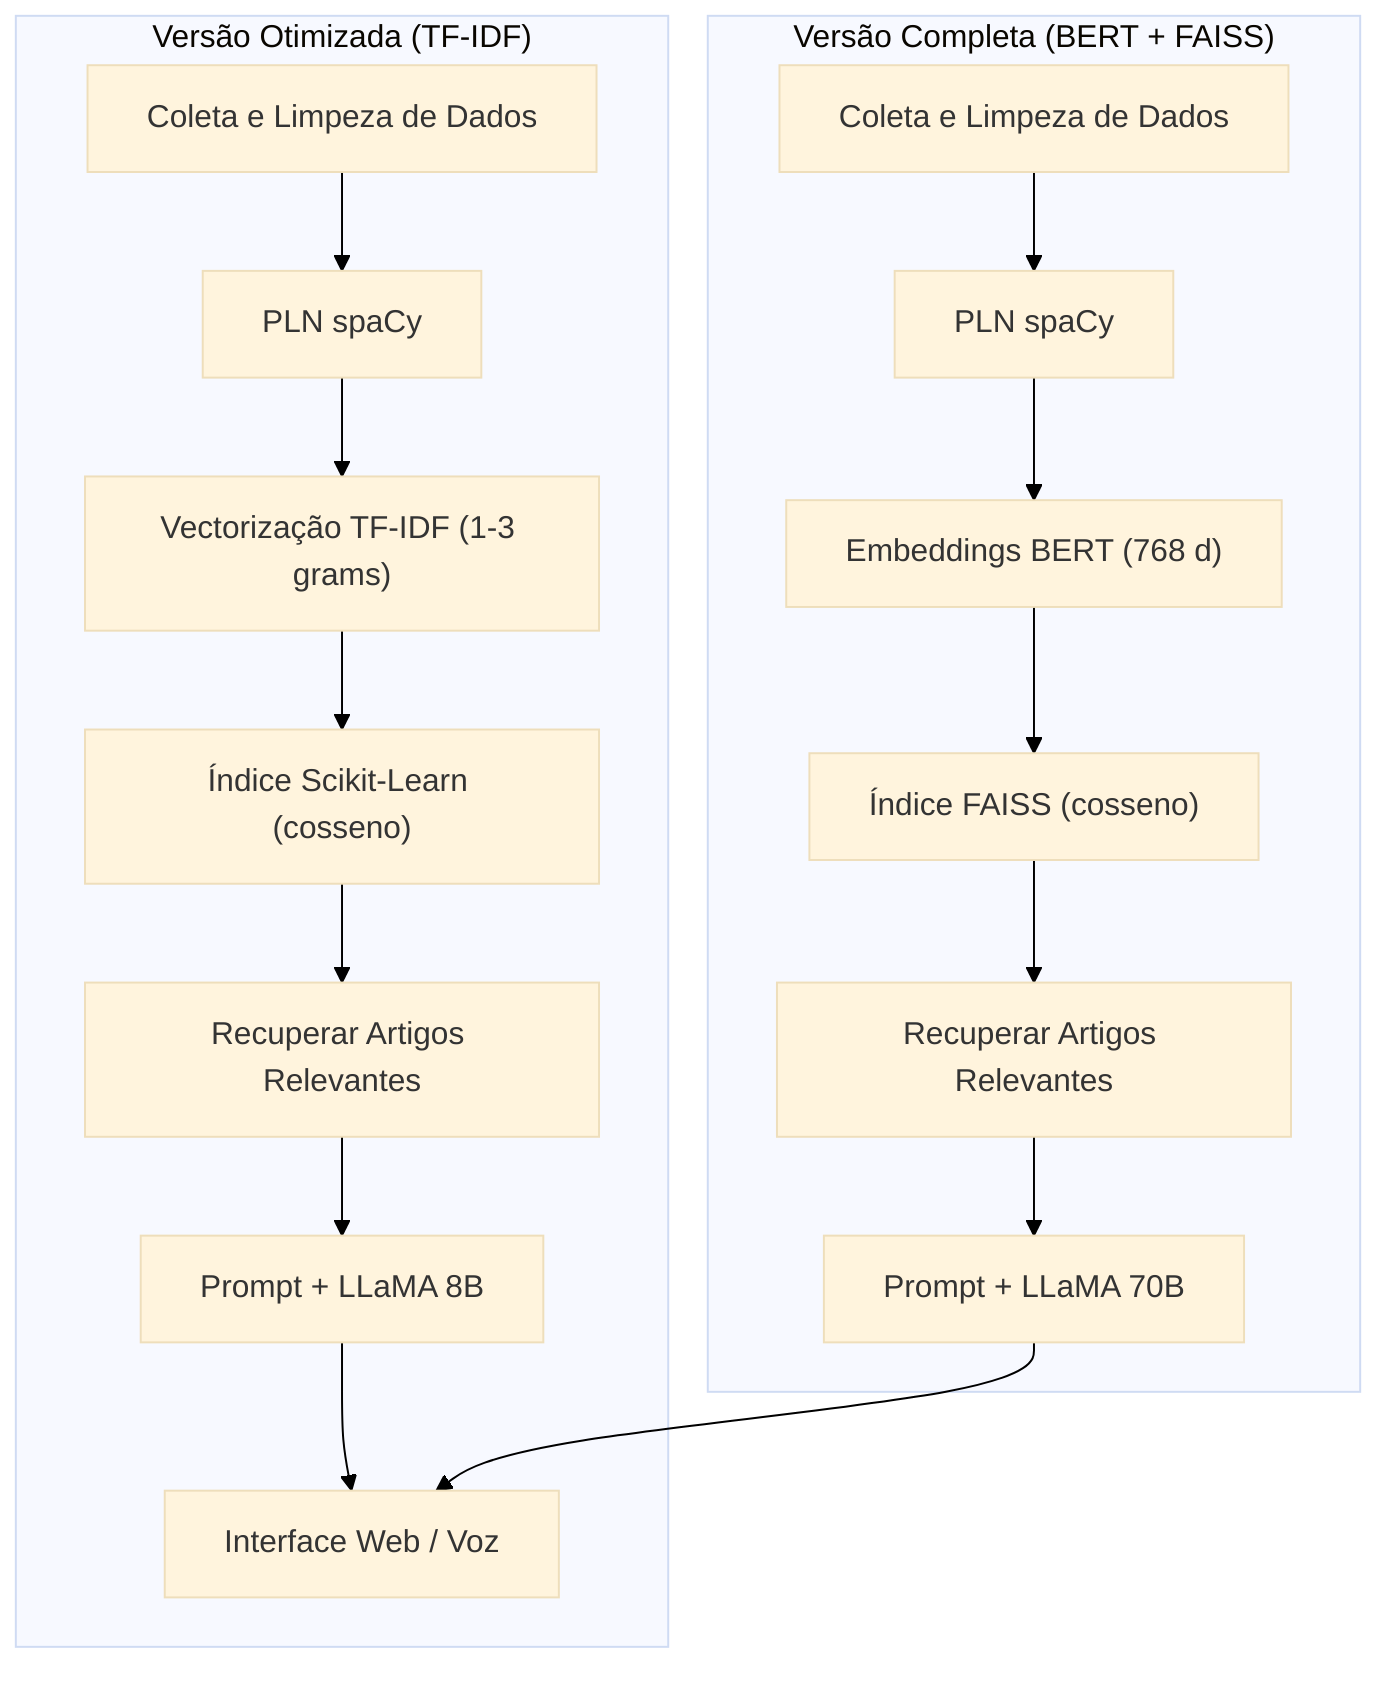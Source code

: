 %%{init: {'theme':'base','themeVariables':{ 'background':'white'}} }%%
graph TD
    subgraph "Versão Otimizada (TF-IDF)"
        A1["Coleta e Limpeza de Dados"] --> B1["PLN spaCy"]
        B1 --> C1["Vectorização TF-IDF (1-3 grams)"]
        C1 --> D1["Índice Scikit-Learn (cosseno)"]
        D1 --> E1["Recuperar Artigos Relevantes"]
        E1 --> F1["Prompt + LLaMA 8B"]
        F1 --> G["Interface Web / Voz"]
    end
    subgraph "Versão Completa (BERT + FAISS)"
        A2["Coleta e Limpeza de Dados"] --> B2["PLN spaCy"]
        B2 --> C2["Embeddings BERT (768 d)"]
        C2 --> D2["Índice FAISS (cosseno)"]
        D2 --> E2["Recuperar Artigos Relevantes"]
        E2 --> F2["Prompt + LLaMA 70B"]
        F2 --> G
    end